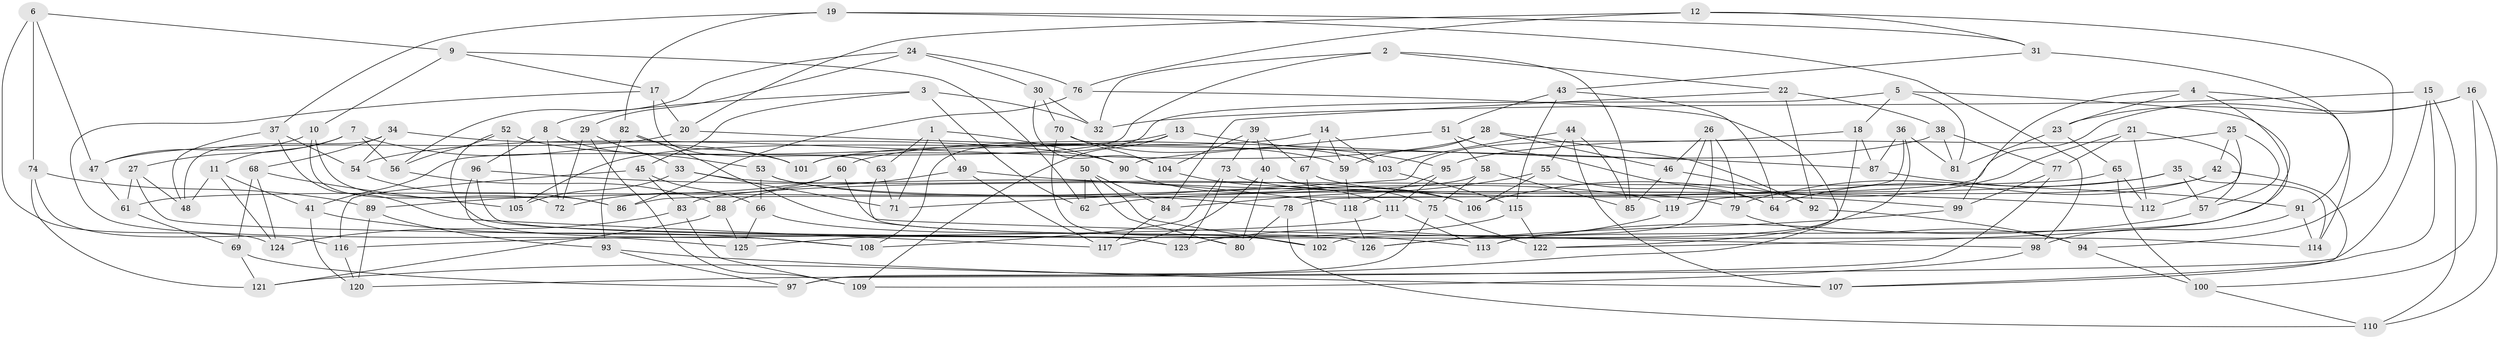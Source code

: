 // coarse degree distribution, {6: 0.14634146341463414, 11: 0.04878048780487805, 7: 0.14634146341463414, 8: 0.12195121951219512, 12: 0.024390243902439025, 9: 0.14634146341463414, 10: 0.07317073170731707, 5: 0.07317073170731707, 4: 0.14634146341463414, 3: 0.07317073170731707}
// Generated by graph-tools (version 1.1) at 2025/54/03/04/25 22:54:06]
// undirected, 126 vertices, 252 edges
graph export_dot {
  node [color=gray90,style=filled];
  1;
  2;
  3;
  4;
  5;
  6;
  7;
  8;
  9;
  10;
  11;
  12;
  13;
  14;
  15;
  16;
  17;
  18;
  19;
  20;
  21;
  22;
  23;
  24;
  25;
  26;
  27;
  28;
  29;
  30;
  31;
  32;
  33;
  34;
  35;
  36;
  37;
  38;
  39;
  40;
  41;
  42;
  43;
  44;
  45;
  46;
  47;
  48;
  49;
  50;
  51;
  52;
  53;
  54;
  55;
  56;
  57;
  58;
  59;
  60;
  61;
  62;
  63;
  64;
  65;
  66;
  67;
  68;
  69;
  70;
  71;
  72;
  73;
  74;
  75;
  76;
  77;
  78;
  79;
  80;
  81;
  82;
  83;
  84;
  85;
  86;
  87;
  88;
  89;
  90;
  91;
  92;
  93;
  94;
  95;
  96;
  97;
  98;
  99;
  100;
  101;
  102;
  103;
  104;
  105;
  106;
  107;
  108;
  109;
  110;
  111;
  112;
  113;
  114;
  115;
  116;
  117;
  118;
  119;
  120;
  121;
  122;
  123;
  124;
  125;
  126;
  1 -- 63;
  1 -- 71;
  1 -- 90;
  1 -- 49;
  2 -- 22;
  2 -- 85;
  2 -- 41;
  2 -- 32;
  3 -- 8;
  3 -- 45;
  3 -- 32;
  3 -- 62;
  4 -- 113;
  4 -- 114;
  4 -- 99;
  4 -- 23;
  5 -- 122;
  5 -- 81;
  5 -- 18;
  5 -- 101;
  6 -- 47;
  6 -- 9;
  6 -- 124;
  6 -- 74;
  7 -- 11;
  7 -- 101;
  7 -- 56;
  7 -- 27;
  8 -- 53;
  8 -- 72;
  8 -- 96;
  9 -- 17;
  9 -- 62;
  9 -- 10;
  10 -- 72;
  10 -- 47;
  10 -- 86;
  11 -- 48;
  11 -- 124;
  11 -- 41;
  12 -- 76;
  12 -- 20;
  12 -- 31;
  12 -- 94;
  13 -- 108;
  13 -- 109;
  13 -- 105;
  13 -- 95;
  14 -- 103;
  14 -- 101;
  14 -- 59;
  14 -- 67;
  15 -- 107;
  15 -- 32;
  15 -- 97;
  15 -- 110;
  16 -- 110;
  16 -- 100;
  16 -- 86;
  16 -- 23;
  17 -- 125;
  17 -- 20;
  17 -- 63;
  18 -- 71;
  18 -- 126;
  18 -- 87;
  19 -- 98;
  19 -- 37;
  19 -- 82;
  19 -- 31;
  20 -- 47;
  20 -- 87;
  21 -- 106;
  21 -- 57;
  21 -- 112;
  21 -- 77;
  22 -- 84;
  22 -- 92;
  22 -- 38;
  23 -- 81;
  23 -- 65;
  24 -- 30;
  24 -- 76;
  24 -- 56;
  24 -- 29;
  25 -- 42;
  25 -- 112;
  25 -- 57;
  25 -- 95;
  26 -- 79;
  26 -- 119;
  26 -- 46;
  26 -- 102;
  27 -- 61;
  27 -- 114;
  27 -- 48;
  28 -- 92;
  28 -- 46;
  28 -- 54;
  28 -- 59;
  29 -- 72;
  29 -- 33;
  29 -- 109;
  30 -- 32;
  30 -- 70;
  30 -- 104;
  31 -- 91;
  31 -- 43;
  33 -- 71;
  33 -- 105;
  33 -- 106;
  34 -- 68;
  34 -- 54;
  34 -- 48;
  34 -- 90;
  35 -- 114;
  35 -- 79;
  35 -- 57;
  35 -- 62;
  36 -- 81;
  36 -- 87;
  36 -- 78;
  36 -- 121;
  37 -- 117;
  37 -- 54;
  37 -- 48;
  38 -- 60;
  38 -- 81;
  38 -- 77;
  39 -- 67;
  39 -- 73;
  39 -- 104;
  39 -- 40;
  40 -- 80;
  40 -- 117;
  40 -- 75;
  41 -- 120;
  41 -- 108;
  42 -- 119;
  42 -- 64;
  42 -- 107;
  43 -- 64;
  43 -- 51;
  43 -- 115;
  44 -- 55;
  44 -- 85;
  44 -- 107;
  44 -- 103;
  45 -- 116;
  45 -- 83;
  45 -- 66;
  46 -- 92;
  46 -- 85;
  47 -- 61;
  49 -- 88;
  49 -- 117;
  49 -- 112;
  50 -- 62;
  50 -- 84;
  50 -- 102;
  50 -- 80;
  51 -- 64;
  51 -- 58;
  51 -- 90;
  52 -- 123;
  52 -- 56;
  52 -- 105;
  52 -- 59;
  53 -- 119;
  53 -- 66;
  53 -- 78;
  54 -- 86;
  55 -- 106;
  55 -- 84;
  55 -- 64;
  56 -- 88;
  57 -- 113;
  58 -- 61;
  58 -- 85;
  58 -- 75;
  59 -- 118;
  60 -- 72;
  60 -- 98;
  60 -- 89;
  61 -- 69;
  63 -- 126;
  63 -- 71;
  65 -- 112;
  65 -- 100;
  65 -- 83;
  66 -- 102;
  66 -- 125;
  67 -- 99;
  67 -- 102;
  68 -- 105;
  68 -- 124;
  68 -- 69;
  69 -- 121;
  69 -- 97;
  70 -- 80;
  70 -- 104;
  70 -- 103;
  73 -- 123;
  73 -- 108;
  73 -- 79;
  74 -- 89;
  74 -- 121;
  74 -- 116;
  75 -- 122;
  75 -- 97;
  76 -- 122;
  76 -- 86;
  77 -- 99;
  77 -- 120;
  78 -- 110;
  78 -- 80;
  79 -- 94;
  82 -- 113;
  82 -- 101;
  82 -- 93;
  83 -- 109;
  83 -- 124;
  84 -- 117;
  87 -- 91;
  88 -- 125;
  88 -- 121;
  89 -- 93;
  89 -- 120;
  90 -- 106;
  91 -- 98;
  91 -- 114;
  92 -- 94;
  93 -- 107;
  93 -- 97;
  94 -- 100;
  95 -- 118;
  95 -- 111;
  96 -- 123;
  96 -- 118;
  96 -- 108;
  98 -- 109;
  99 -- 126;
  100 -- 110;
  103 -- 115;
  104 -- 111;
  111 -- 116;
  111 -- 113;
  115 -- 125;
  115 -- 122;
  116 -- 120;
  118 -- 126;
  119 -- 123;
}
